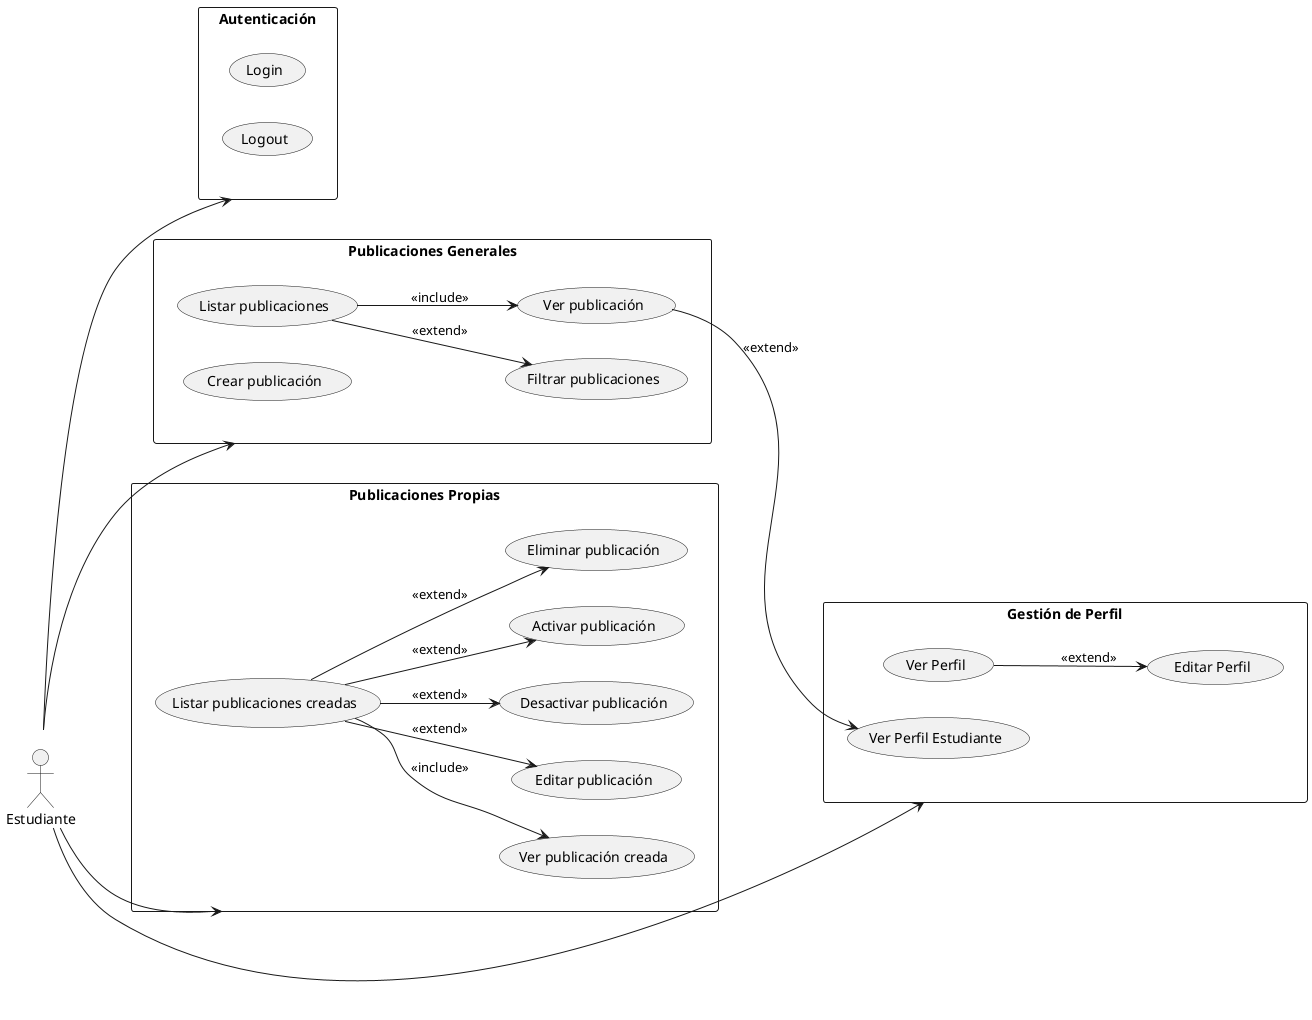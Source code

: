 @startuml ActoresSistema

left to right direction

actor Estudiante as E << (G,#90EE90) >>

rectangle "Autenticación" as auth {
  usecase "Login" as UC_Login
  usecase "Logout" as UC_Logout
}

rectangle "Publicaciones Generales" as pub_gen {
  usecase "Listar publicaciones" as UC_Listar
  usecase "Filtrar publicaciones" as UC_Filtrar
  usecase "Ver publicación" as UC_Ver
  usecase "Crear publicación" as UC_Crear
}

rectangle "Publicaciones Propias" as pub_propias {
  usecase "Listar publicaciones creadas" as UC_ListarCreadas
  usecase "Ver publicación creada" as UC_VerCreada
  usecase "Editar publicación" as UC_Editar
  usecase "Desactivar publicación" as UC_HidePost
  usecase "Activar publicación" as UC_ShowPost
  usecase "Eliminar publicación" as UC_Eliminar
}

rectangle "Gestión de Perfil" as perfil {
  usecase "Ver Perfil" as UC_VerPerfil
  usecase "Editar Perfil" as UC_EditarPerfil
  usecase "Ver Perfil Estudiante" as UC_VerPerfilUsuario
}

' Relaciones
E --> auth
E --> pub_gen
E --> pub_propias
E --> perfil

' Conexiones entre casos de uso (opcional)
UC_Listar --> UC_Filtrar : <<extend>>
UC_Listar --> UC_Ver : <<include>>
UC_Ver --> UC_VerPerfilUsuario : <<extend>>
UC_VerPerfil --> UC_EditarPerfil : <<extend>>
UC_ListarCreadas --> UC_VerCreada : <<include>>
UC_ListarCreadas --> UC_Editar : <<extend>>
UC_ListarCreadas --> UC_HidePost : <<extend>>
UC_ListarCreadas --> UC_ShowPost : <<extend>>
UC_ListarCreadas --> UC_Eliminar : <<extend>>

@enduml